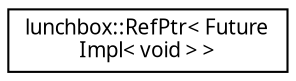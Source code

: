 digraph "Graphical Class Hierarchy"
{
  edge [fontname="Sans",fontsize="10",labelfontname="Sans",labelfontsize="10"];
  node [fontname="Sans",fontsize="10",shape=record];
  rankdir="LR";
  Node1 [label="lunchbox::RefPtr\< Future\lImpl\< void \> \>",height=0.2,width=0.4,color="black", fillcolor="white", style="filled",URL="$classlunchbox_1_1_ref_ptr.html"];
}
